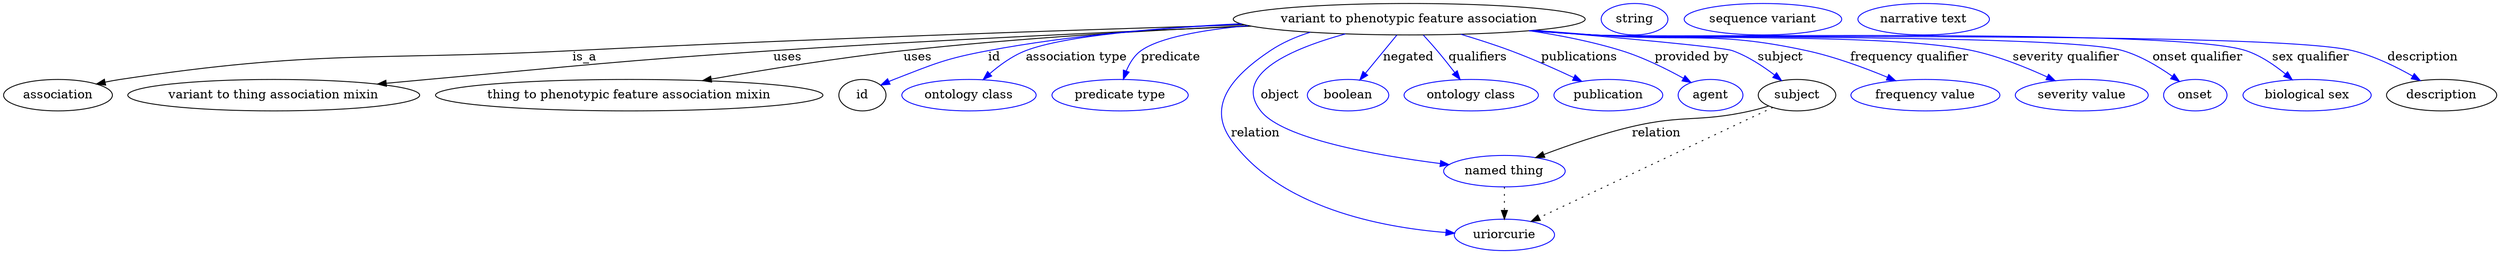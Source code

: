 digraph {
	graph [bb="0,0,2342.1,283"];
	node [label="\N"];
	"variant to phenotypic feature association"	 [height=0.5,
		label="variant to phenotypic feature association",
		pos="1313,265",
		width=4.2788];
	association	 [height=0.5,
		pos="50.046,178",
		width=1.3902];
	"variant to phenotypic feature association" -> association	 [label=is_a,
		lp="538.05,221.5",
		pos="e,86.56,190.49 1165.6,259.7 1007.6,253.68 749.44,242.87 527.05,229 341.05,217.4 292.14,230.73 109.05,196 104.9,195.21 100.64,194.24 \
96.388,193.17"];
	"variant to thing association mixin"	 [height=0.5,
		pos="248.05,178",
		width=3.6108];
	"variant to phenotypic feature association" -> "variant to thing association mixin"	 [label=uses,
		lp="730.05,221.5",
		pos="e,341.84,190.53 1171.1,257.97 1050.5,251.62 872.78,241.39 718.05,229 570.68,217.2 533.93,212.83 387.05,196 375.62,194.69 363.67,\
193.25 351.79,191.77"];
	"thing to phenotypic feature association mixin"	 [height=0.5,
		pos="567.05,178",
		width=4.7482];
	"variant to phenotypic feature association" -> "thing to phenotypic feature association mixin"	 [label=uses,
		lp="846.05,221.5",
		pos="e,640.34,194.33 1169.3,258.47 1073.9,253.09 946.17,243.87 834.05,229 772.08,220.78 702.75,207.41 650.27,196.42"];
	id	 [height=0.5,
		pos="783.05,178",
		width=0.75];
	"variant to phenotypic feature association" -> id	 [color=blue,
		label=id,
		lp="917.55,221.5",
		pos="e,804.55,189.29 1177.2,256.46 1081.1,249.73 961.04,239.71 912.05,229 869.2,219.63 859.4,213.17 819.05,196 817.26,195.24 815.44,194.43 \
813.61,193.6",
		style=solid];
	"association type"	 [color=blue,
		height=0.5,
		label="ontology class",
		pos="890.05,178",
		width=1.7151];
	"variant to phenotypic feature association" -> "association type"	 [color=blue,
		label="association type",
		lp="994.05,221.5",
		pos="e,905.23,195.57 1166.7,259.32 1083.5,254.37 988.44,245.31 950.05,229 936.11,223.08 923,212.73 912.61,202.9",
		style=solid];
	predicate	 [color=blue,
		height=0.5,
		label="predicate type",
		pos="1030,178",
		width=1.679];
	"variant to phenotypic feature association" -> predicate	 [color=blue,
		label=predicate,
		lp="1079,221.5",
		pos="e,1033.9,196.16 1173.2,257.39 1123,252.21 1073.8,243.53 1054,229 1046.3,223.31 1041,214.49 1037.4,205.78",
		style=solid];
	object	 [color=blue,
		height=0.5,
		label="named thing",
		pos="1401,91",
		width=1.5346];
	"variant to phenotypic feature association" -> object	 [color=blue,
		label=object,
		lp="1190,178",
		pos="e,1351.4,98.997 1256.5,248.25 1206,230.29 1144.1,199.04 1173,160 1193.2,132.79 1281,112.14 1341.6,100.8",
		style=solid];
	relation	 [color=blue,
		height=0.5,
		label=uriorcurie,
		pos="1401,18",
		width=1.2638];
	"variant to phenotypic feature association" -> relation	 [color=blue,
		label=relation,
		lp="1174,134.5",
		pos="e,1356.8,22.974 1228,249.99 1212.9,244.9 1197.8,238.1 1185,229 1146.3,201.47 1127.1,166.78 1153,127 1195.8,61.478 1287.7,35.083 \
1346.9,24.633",
		style=solid];
	negated	 [color=blue,
		height=0.5,
		label=boolean,
		pos="1254,178",
		width=1.0652];
	"variant to phenotypic feature association" -> negated	 [color=blue,
		label=negated,
		lp="1309.5,221.5",
		pos="e,1265.9,195.41 1300.8,246.97 1292.4,234.56 1281.1,217.88 1271.7,204.03",
		style=solid];
	qualifiers	 [color=blue,
		height=0.5,
		label="ontology class",
		pos="1372,178",
		width=1.7151];
	"variant to phenotypic feature association" -> qualifiers	 [color=blue,
		label=qualifiers,
		lp="1373,221.5",
		pos="e,1360,195.71 1325.3,246.97 1333.6,234.64 1344.9,218.1 1354.2,204.3",
		style=solid];
	publications	 [color=blue,
		height=0.5,
		label=publication,
		pos="1502,178",
		width=1.3902];
	"variant to phenotypic feature association" -> publications	 [color=blue,
		label=publications,
		lp="1467.5,221.5",
		pos="e,1474.2,193.23 1358.7,247.7 1373,242.02 1388.8,235.5 1403,229 1424,219.46 1446.8,207.77 1465.3,198",
		style=solid];
	"provided by"	 [color=blue,
		height=0.5,
		label=agent,
		pos="1600,178",
		width=0.83048];
	"variant to phenotypic feature association" -> "provided by"	 [color=blue,
		label="provided by",
		lp="1571,221.5",
		pos="e,1579.8,191.27 1416.7,251.57 1445.8,246.2 1477.1,238.87 1505,229 1528.3,220.8 1552.8,207.53 1571.1,196.59",
		style=solid];
	subject	 [height=0.5,
		pos="1684,178",
		width=0.99297];
	"variant to phenotypic feature association" -> subject	 [color=blue,
		label=subject,
		lp="1657.5,221.5",
		pos="e,1666.1,193.68 1424.7,252.59 1504.5,243.53 1599.2,232.28 1608,229 1626.1,222.3 1644,210.55 1657.9,200.02",
		style=solid];
	"frequency qualifier"	 [color=blue,
		height=0.5,
		label="frequency value",
		pos="1805,178",
		width=1.8776];
	"variant to phenotypic feature association" -> "frequency qualifier"	 [color=blue,
		label="frequency qualifier",
		lp="1779,221.5",
		pos="e,1773.6,194.07 1423.9,252.42 1441.4,250.54 1459.2,248.67 1476,247 1567.1,237.98 1592.2,250.64 1681,229 1709.9,221.97 1740.8,209.29 \
1764.5,198.32",
		style=solid];
	"severity qualifier"	 [color=blue,
		height=0.5,
		label="severity value",
		pos="1950,178",
		width=1.661];
	"variant to phenotypic feature association" -> "severity qualifier"	 [color=blue,
		label="severity qualifier",
		lp="1924.5,221.5",
		pos="e,1921.8,194.07 1421.2,252.13 1439.5,250.22 1458.3,248.42 1476,247 1555.7,240.61 1757.3,247.5 1835,229 1862.2,222.54 1890.9,209.82 \
1912.8,198.71",
		style=solid];
	"onset qualifier"	 [color=blue,
		height=0.5,
		label=onset,
		pos="2057,178",
		width=0.81243];
	"variant to phenotypic feature association" -> "onset qualifier"	 [color=blue,
		label="onset qualifier",
		lp="2046.5,221.5",
		pos="e,2039.5,192.73 1420.3,252.01 1438.9,250.09 1458,248.32 1476,247 1531.4,242.95 1922,245.2 1975,229 1995.4,222.78 2015.8,210.17 2031.1,\
199.05",
		style=solid];
	"sex qualifier"	 [color=blue,
		height=0.5,
		label="biological sex",
		pos="2164,178",
		width=1.661];
	"variant to phenotypic feature association" -> "sex qualifier"	 [color=blue,
		label="sex qualifier",
		lp="2153,221.5",
		pos="e,2145.6,195.23 1419.9,251.95 1438.6,250.03 1457.9,248.27 1476,247 1544.1,242.25 2025.2,250.23 2090,229 2107.5,223.29 2124.5,212.07 \
2137.8,201.6",
		style=solid];
	description	 [height=0.5,
		pos="2292,178",
		width=1.3902];
	"variant to phenotypic feature association" -> description	 [color=blue,
		label=description,
		lp="2258.5,221.5",
		pos="e,2267.9,194.03 1419.5,251.93 1438.3,250 1457.7,248.24 1476,247 1555.3,241.63 2114,248.38 2191,229 2215.2,222.92 2240.2,210.34 2259.3,\
199.19",
		style=solid];
	association_id	 [color=blue,
		height=0.5,
		label=string,
		pos="1516,265",
		width=0.84854];
	object -> relation	 [pos="e,1401,36.09 1401,72.955 1401,64.883 1401,55.176 1401,46.182",
		style=dotted];
	subject -> object	 [label=relation,
		lp="1549,134.5",
		pos="e,1432.5,105.89 1656.8,165.98 1651,163.75 1644.9,161.62 1639,160 1590.9,146.64 1576.2,155.39 1528,142 1498.4,133.76 1466.3,120.83 \
1441.8,110.05"];
	subject -> relation	 [pos="e,1427.2,32.759 1659.9,164.36 1609.8,136.02 1494.3,70.7 1436,37.757",
		style=dotted];
	"variant to phenotypic feature association_subject"	 [color=blue,
		height=0.5,
		label="sequence variant",
		pos="1634,265",
		width=1.9318];
	"thing to phenotypic feature association mixin_description"	 [color=blue,
		height=0.5,
		label="narrative text",
		pos="1779,265",
		width=1.6068];
}
